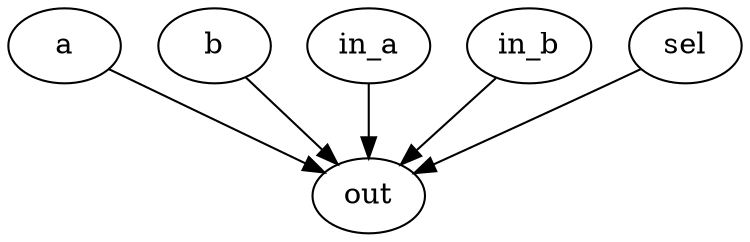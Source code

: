 strict digraph "" {
	a	[complexity=13,
		importance=0.52941215309,
		rank=0.0407240117761];
	out	[complexity=0,
		importance=0.411765191362,
		rank=0.0];
	a -> out;
	b	[complexity=13,
		importance=0.52941215309,
		rank=0.0407240117761];
	b -> out;
	in_a	[complexity=13,
		importance=0.52941215309,
		rank=0.0407240117761];
	in_a -> out;
	in_b	[complexity=13,
		importance=0.52941215309,
		rank=0.0407240117761];
	in_b -> out;
	sel	[complexity=13,
		importance=0.52941215309,
		rank=0.0407240117761];
	sel -> out;
}

